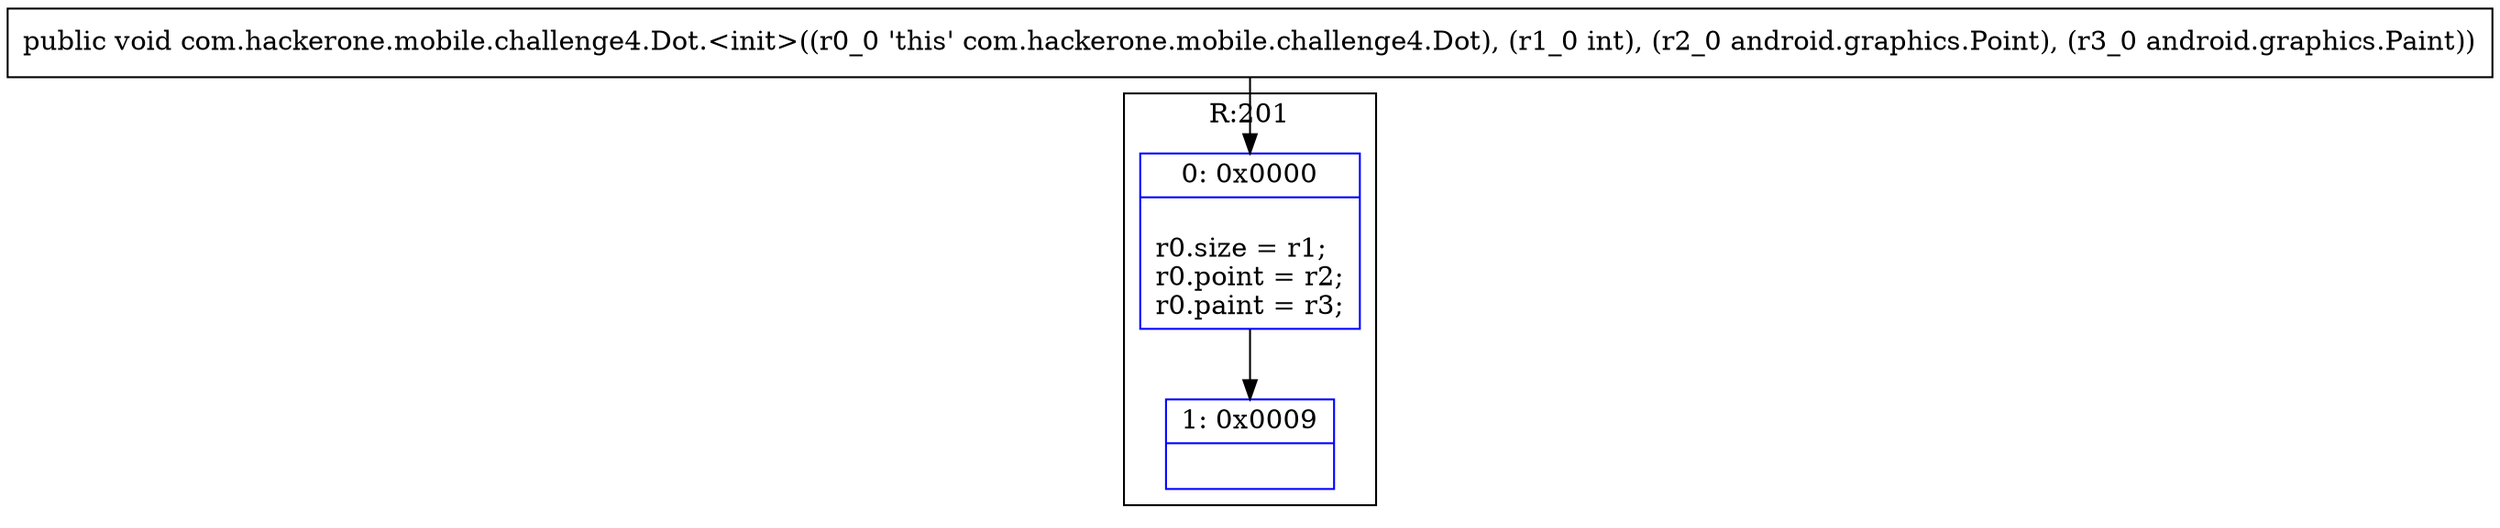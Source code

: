 digraph "CFG forcom.hackerone.mobile.challenge4.Dot.\<init\>(ILandroid\/graphics\/Point;Landroid\/graphics\/Paint;)V" {
subgraph cluster_Region_1518204913 {
label = "R:201";
node [shape=record,color=blue];
Node_0 [shape=record,label="{0\:\ 0x0000|\lr0.size = r1;\lr0.point = r2;\lr0.paint = r3;\l}"];
Node_1 [shape=record,label="{1\:\ 0x0009|\l}"];
}
MethodNode[shape=record,label="{public void com.hackerone.mobile.challenge4.Dot.\<init\>((r0_0 'this' com.hackerone.mobile.challenge4.Dot), (r1_0 int), (r2_0 android.graphics.Point), (r3_0 android.graphics.Paint)) }"];
MethodNode -> Node_0;
Node_0 -> Node_1;
}

